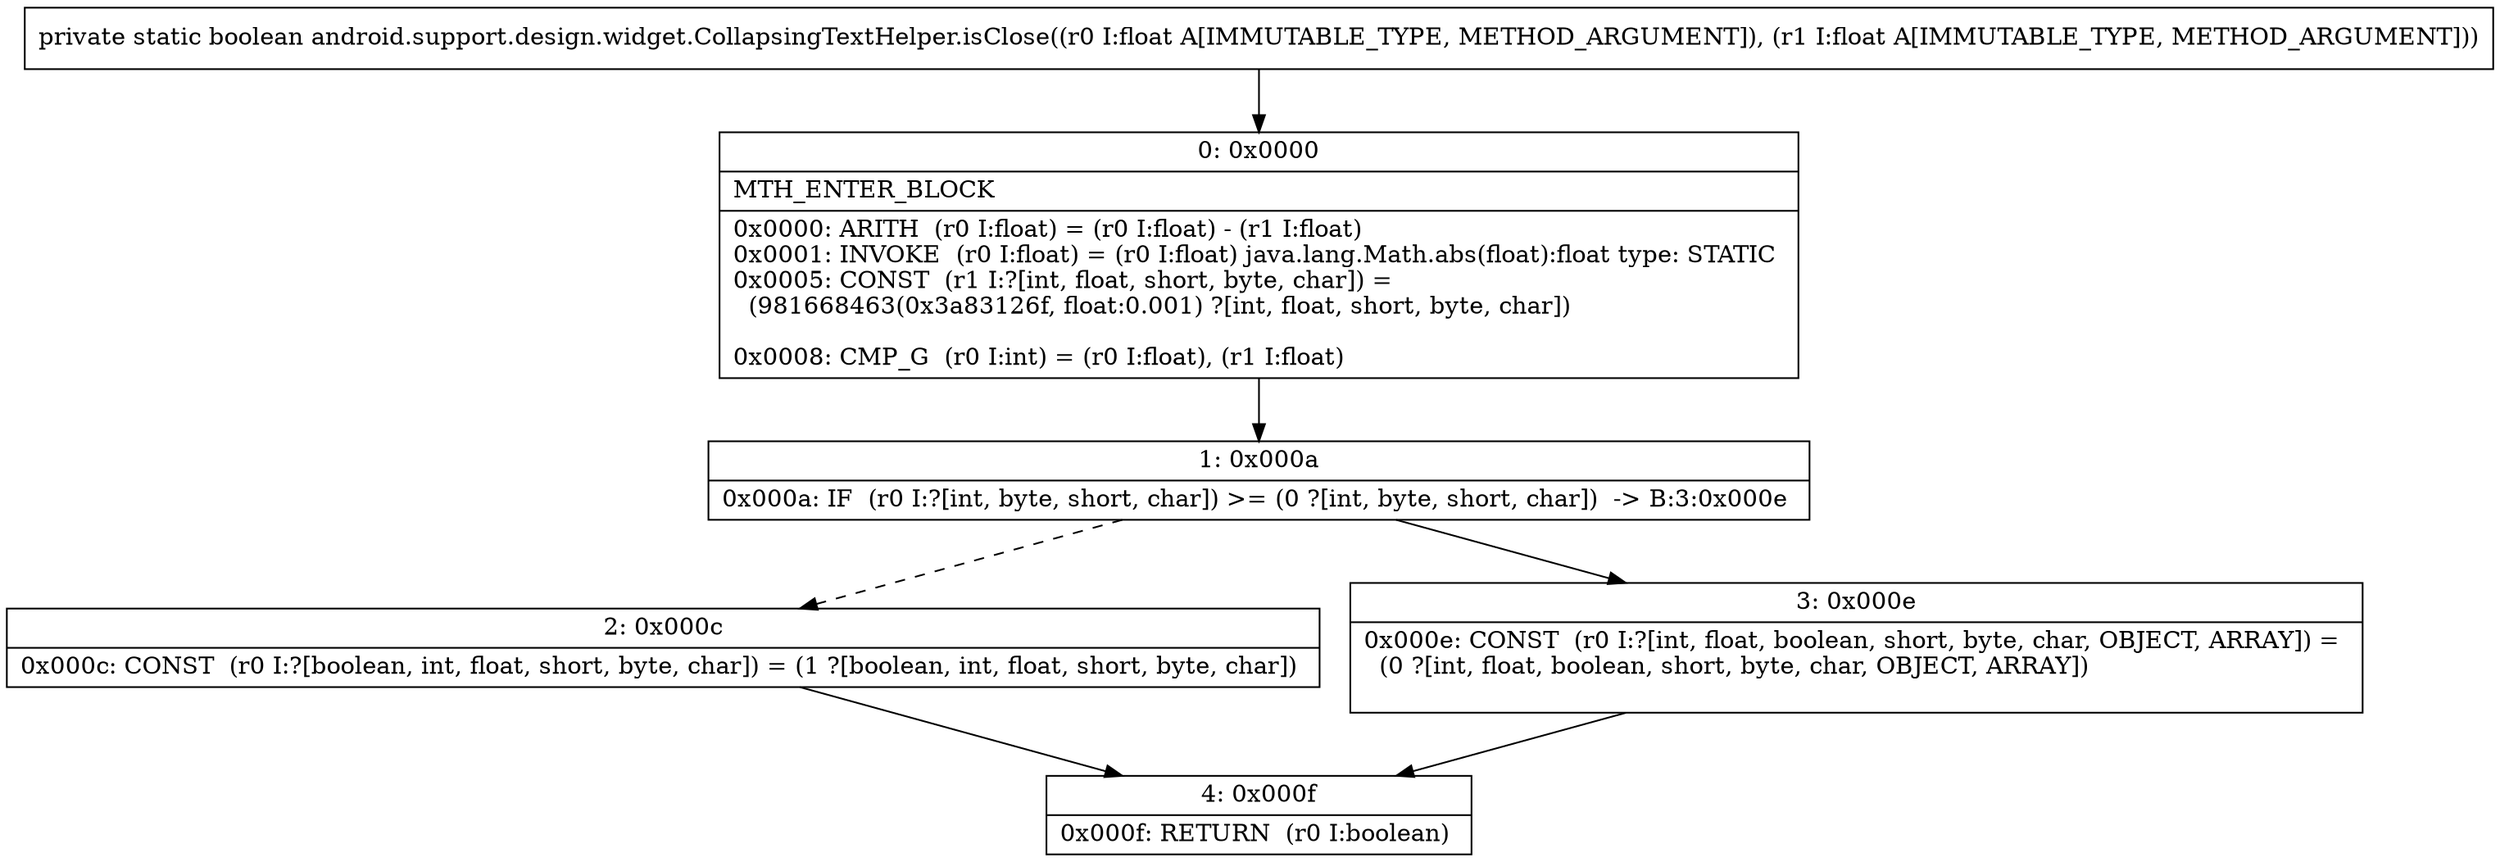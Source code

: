 digraph "CFG forandroid.support.design.widget.CollapsingTextHelper.isClose(FF)Z" {
Node_0 [shape=record,label="{0\:\ 0x0000|MTH_ENTER_BLOCK\l|0x0000: ARITH  (r0 I:float) = (r0 I:float) \- (r1 I:float) \l0x0001: INVOKE  (r0 I:float) = (r0 I:float) java.lang.Math.abs(float):float type: STATIC \l0x0005: CONST  (r1 I:?[int, float, short, byte, char]) = \l  (981668463(0x3a83126f, float:0.001) ?[int, float, short, byte, char])\l \l0x0008: CMP_G  (r0 I:int) = (r0 I:float), (r1 I:float) \l}"];
Node_1 [shape=record,label="{1\:\ 0x000a|0x000a: IF  (r0 I:?[int, byte, short, char]) \>= (0 ?[int, byte, short, char])  \-\> B:3:0x000e \l}"];
Node_2 [shape=record,label="{2\:\ 0x000c|0x000c: CONST  (r0 I:?[boolean, int, float, short, byte, char]) = (1 ?[boolean, int, float, short, byte, char]) \l}"];
Node_3 [shape=record,label="{3\:\ 0x000e|0x000e: CONST  (r0 I:?[int, float, boolean, short, byte, char, OBJECT, ARRAY]) = \l  (0 ?[int, float, boolean, short, byte, char, OBJECT, ARRAY])\l \l}"];
Node_4 [shape=record,label="{4\:\ 0x000f|0x000f: RETURN  (r0 I:boolean) \l}"];
MethodNode[shape=record,label="{private static boolean android.support.design.widget.CollapsingTextHelper.isClose((r0 I:float A[IMMUTABLE_TYPE, METHOD_ARGUMENT]), (r1 I:float A[IMMUTABLE_TYPE, METHOD_ARGUMENT])) }"];
MethodNode -> Node_0;
Node_0 -> Node_1;
Node_1 -> Node_2[style=dashed];
Node_1 -> Node_3;
Node_2 -> Node_4;
Node_3 -> Node_4;
}

